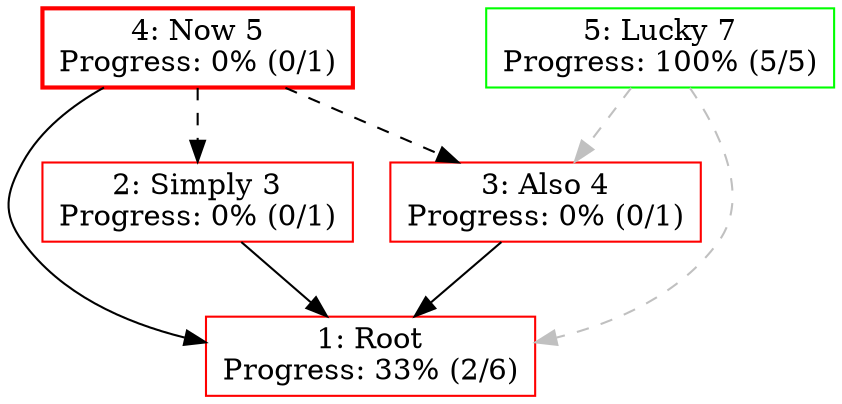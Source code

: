 digraph g {
node [shape=box];
1 [label="1: Root
Progress: 33% (2/6)", color=red];
2 [label="2: Simply 3
Progress: 0% (0/1)", color=red];
3 [label="3: Also 4
Progress: 0% (0/1)", color=red];
4 [label="4: Now 5
Progress: 0% (0/1)", color=red, style=bold];
5 [label="5: Lucky 7
Progress: 100% (5/5)", color=green];
2 -> 1 [color=black];
3 -> 1 [color=black];
4 -> 1 [color=black];
5 -> 1 [color=gray, style=dashed];
4 -> 2 [color=black, style=dashed];
4 -> 3 [color=black, style=dashed];
5 -> 3 [color=gray, style=dashed];
}
